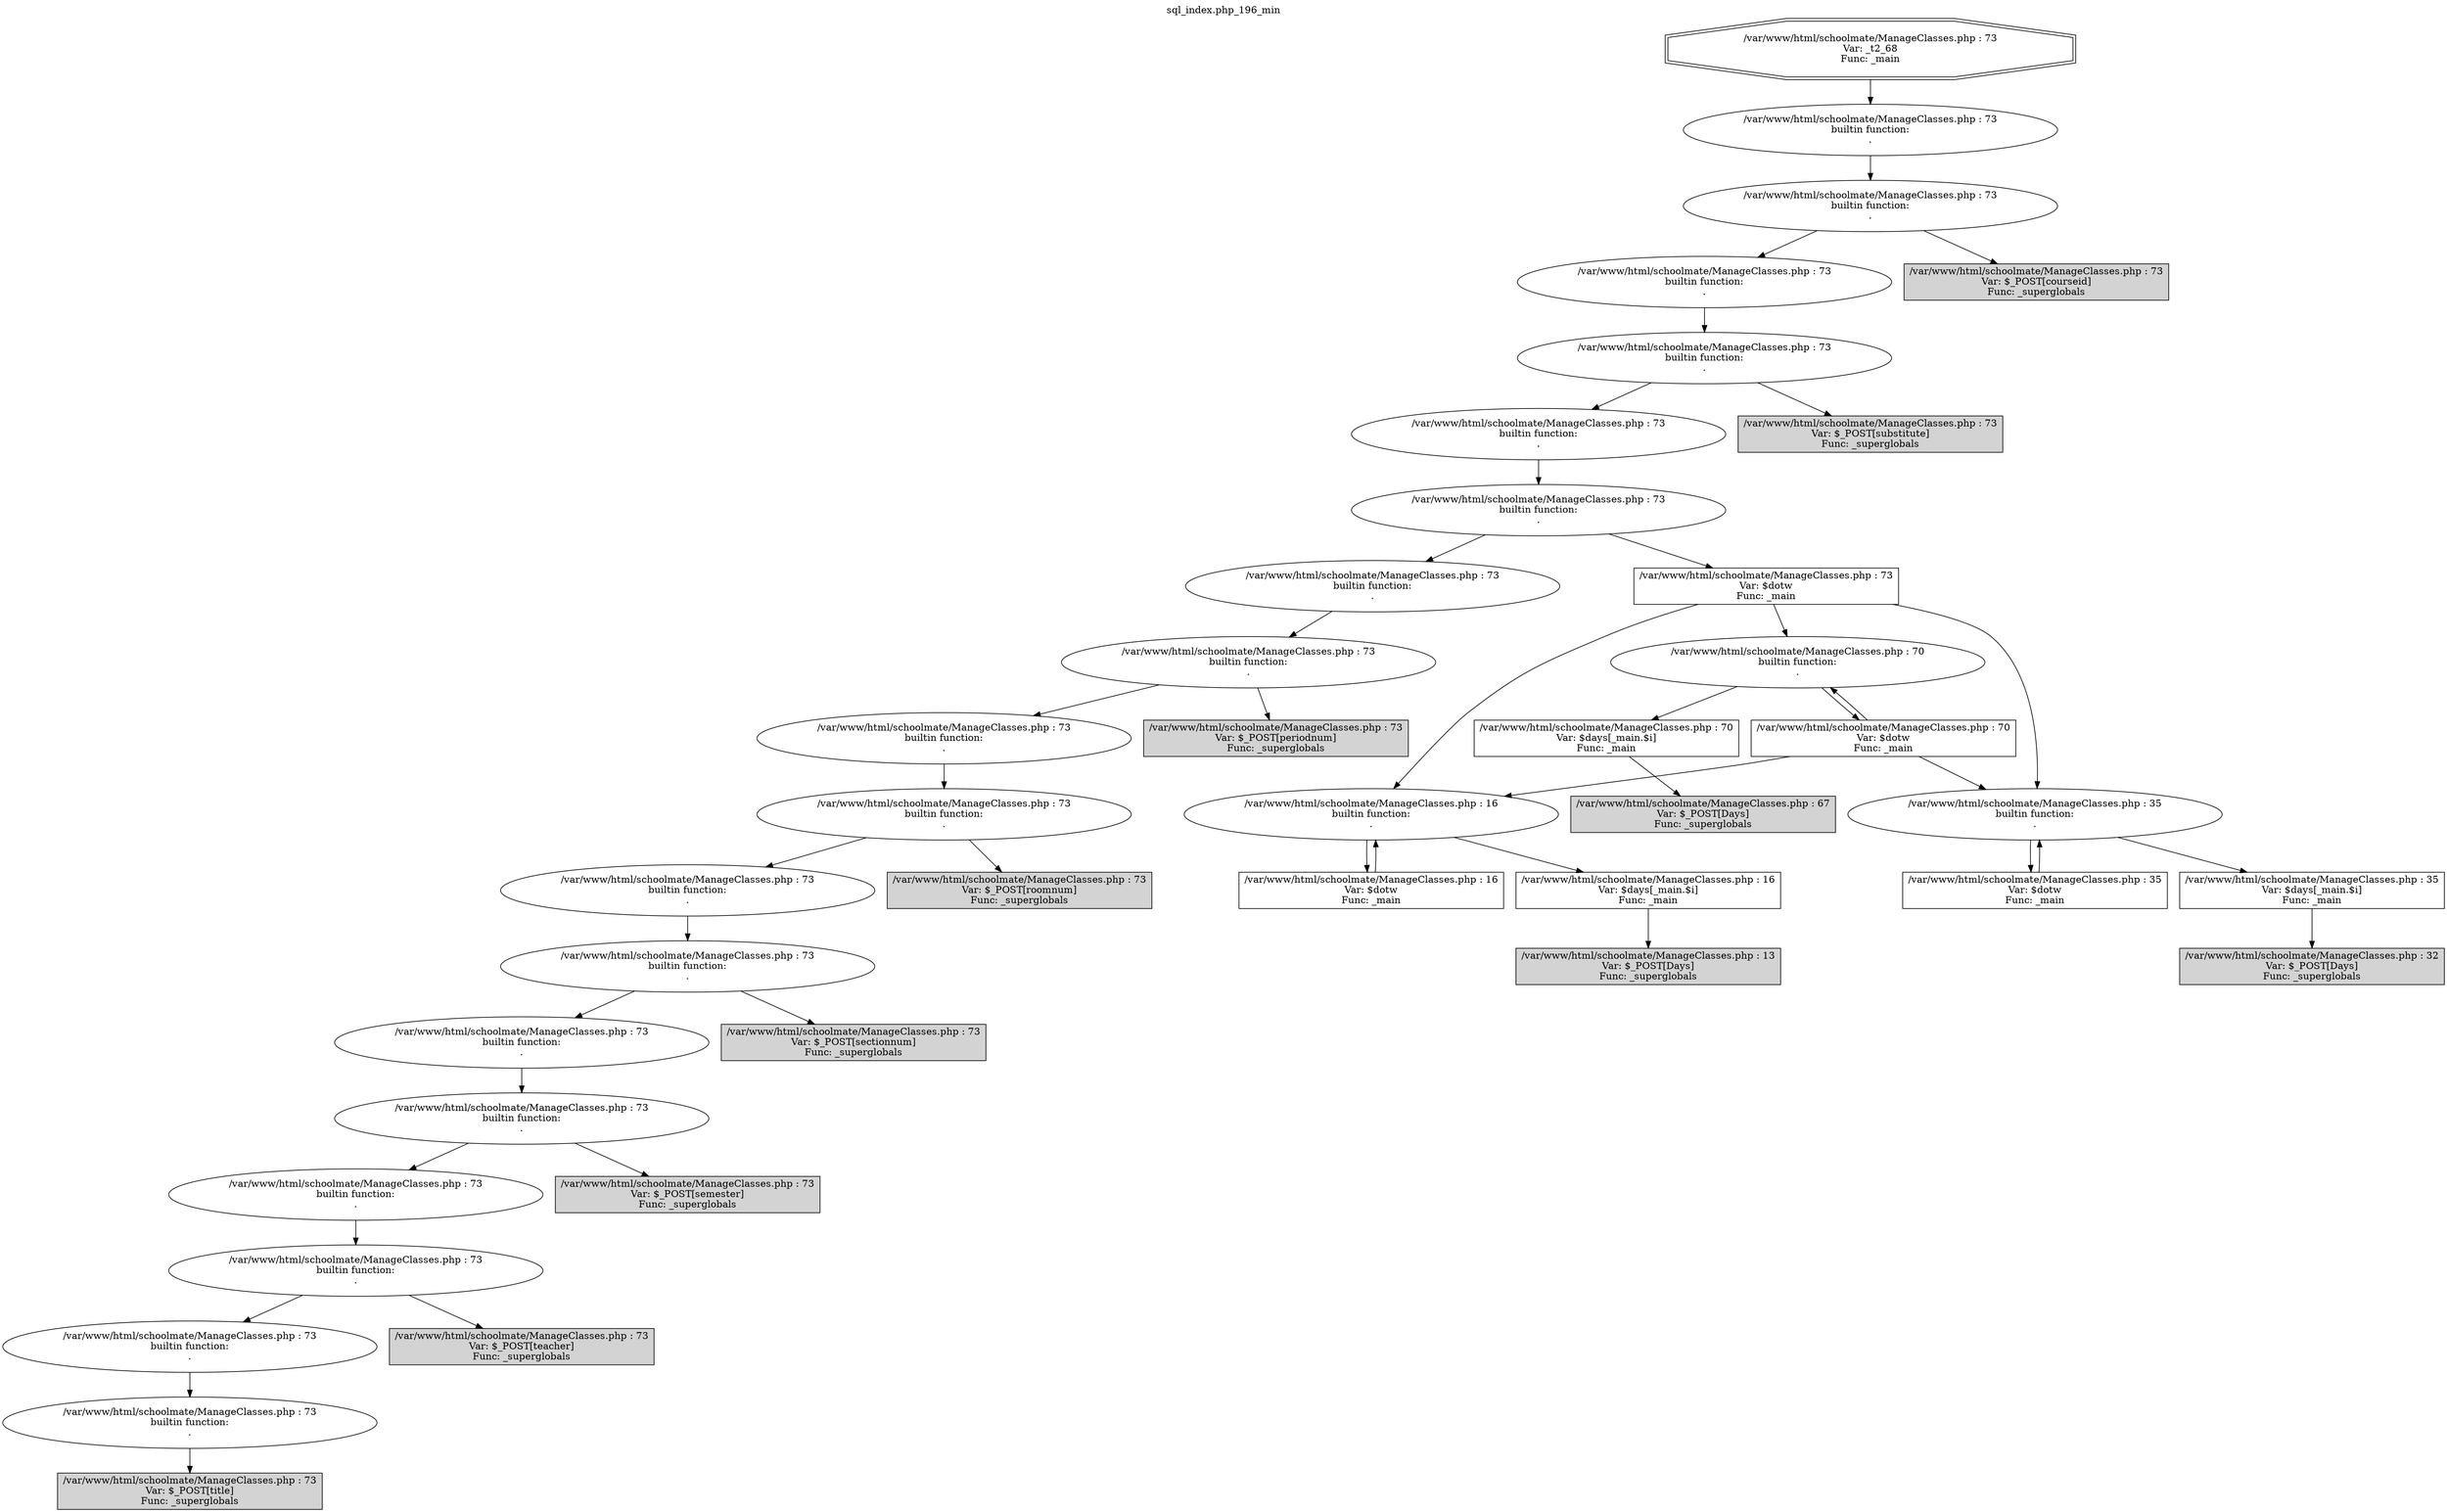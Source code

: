 digraph cfg {
  label="sql_index.php_196_min";
  labelloc=t;
  n1 [shape=doubleoctagon, label="/var/www/html/schoolmate/ManageClasses.php : 73\nVar: _t2_68\nFunc: _main\n"];
  n2 [shape=ellipse, label="/var/www/html/schoolmate/ManageClasses.php : 73\nbuiltin function:\n.\n"];
  n3 [shape=ellipse, label="/var/www/html/schoolmate/ManageClasses.php : 73\nbuiltin function:\n.\n"];
  n4 [shape=ellipse, label="/var/www/html/schoolmate/ManageClasses.php : 73\nbuiltin function:\n.\n"];
  n5 [shape=ellipse, label="/var/www/html/schoolmate/ManageClasses.php : 73\nbuiltin function:\n.\n"];
  n6 [shape=ellipse, label="/var/www/html/schoolmate/ManageClasses.php : 73\nbuiltin function:\n.\n"];
  n7 [shape=ellipse, label="/var/www/html/schoolmate/ManageClasses.php : 73\nbuiltin function:\n.\n"];
  n8 [shape=ellipse, label="/var/www/html/schoolmate/ManageClasses.php : 73\nbuiltin function:\n.\n"];
  n9 [shape=ellipse, label="/var/www/html/schoolmate/ManageClasses.php : 73\nbuiltin function:\n.\n"];
  n10 [shape=ellipse, label="/var/www/html/schoolmate/ManageClasses.php : 73\nbuiltin function:\n.\n"];
  n11 [shape=ellipse, label="/var/www/html/schoolmate/ManageClasses.php : 73\nbuiltin function:\n.\n"];
  n12 [shape=ellipse, label="/var/www/html/schoolmate/ManageClasses.php : 73\nbuiltin function:\n.\n"];
  n13 [shape=ellipse, label="/var/www/html/schoolmate/ManageClasses.php : 73\nbuiltin function:\n.\n"];
  n14 [shape=ellipse, label="/var/www/html/schoolmate/ManageClasses.php : 73\nbuiltin function:\n.\n"];
  n15 [shape=ellipse, label="/var/www/html/schoolmate/ManageClasses.php : 73\nbuiltin function:\n.\n"];
  n16 [shape=ellipse, label="/var/www/html/schoolmate/ManageClasses.php : 73\nbuiltin function:\n.\n"];
  n17 [shape=ellipse, label="/var/www/html/schoolmate/ManageClasses.php : 73\nbuiltin function:\n.\n"];
  n18 [shape=ellipse, label="/var/www/html/schoolmate/ManageClasses.php : 73\nbuiltin function:\n.\n"];
  n19 [shape=ellipse, label="/var/www/html/schoolmate/ManageClasses.php : 73\nbuiltin function:\n.\n"];
  n20 [shape=box, label="/var/www/html/schoolmate/ManageClasses.php : 73\nVar: $_POST[title]\nFunc: _superglobals\n",style=filled];
  n21 [shape=box, label="/var/www/html/schoolmate/ManageClasses.php : 73\nVar: $_POST[teacher]\nFunc: _superglobals\n",style=filled];
  n22 [shape=box, label="/var/www/html/schoolmate/ManageClasses.php : 73\nVar: $_POST[semester]\nFunc: _superglobals\n",style=filled];
  n23 [shape=box, label="/var/www/html/schoolmate/ManageClasses.php : 73\nVar: $_POST[sectionnum]\nFunc: _superglobals\n",style=filled];
  n24 [shape=box, label="/var/www/html/schoolmate/ManageClasses.php : 73\nVar: $_POST[roomnum]\nFunc: _superglobals\n",style=filled];
  n25 [shape=box, label="/var/www/html/schoolmate/ManageClasses.php : 73\nVar: $_POST[periodnum]\nFunc: _superglobals\n",style=filled];
  n26 [shape=box, label="/var/www/html/schoolmate/ManageClasses.php : 73\nVar: $dotw\nFunc: _main\n"];
  n27 [shape=ellipse, label="/var/www/html/schoolmate/ManageClasses.php : 35\nbuiltin function:\n.\n"];
  n28 [shape=box, label="/var/www/html/schoolmate/ManageClasses.php : 35\nVar: $dotw\nFunc: _main\n"];
  n29 [shape=box, label="/var/www/html/schoolmate/ManageClasses.php : 35\nVar: $days[_main.$i]\nFunc: _main\n"];
  n30 [shape=box, label="/var/www/html/schoolmate/ManageClasses.php : 32\nVar: $_POST[Days]\nFunc: _superglobals\n",style=filled];
  n31 [shape=ellipse, label="/var/www/html/schoolmate/ManageClasses.php : 70\nbuiltin function:\n.\n"];
  n32 [shape=box, label="/var/www/html/schoolmate/ManageClasses.php : 70\nVar: $dotw\nFunc: _main\n"];
  n33 [shape=ellipse, label="/var/www/html/schoolmate/ManageClasses.php : 16\nbuiltin function:\n.\n"];
  n34 [shape=box, label="/var/www/html/schoolmate/ManageClasses.php : 16\nVar: $dotw\nFunc: _main\n"];
  n35 [shape=box, label="/var/www/html/schoolmate/ManageClasses.php : 16\nVar: $days[_main.$i]\nFunc: _main\n"];
  n36 [shape=box, label="/var/www/html/schoolmate/ManageClasses.php : 13\nVar: $_POST[Days]\nFunc: _superglobals\n",style=filled];
  n37 [shape=box, label="/var/www/html/schoolmate/ManageClasses.php : 70\nVar: $days[_main.$i]\nFunc: _main\n"];
  n38 [shape=box, label="/var/www/html/schoolmate/ManageClasses.php : 67\nVar: $_POST[Days]\nFunc: _superglobals\n",style=filled];
  n39 [shape=box, label="/var/www/html/schoolmate/ManageClasses.php : 73\nVar: $_POST[substitute]\nFunc: _superglobals\n",style=filled];
  n40 [shape=box, label="/var/www/html/schoolmate/ManageClasses.php : 73\nVar: $_POST[courseid]\nFunc: _superglobals\n",style=filled];
  n1 -> n2;
  n2 -> n3;
  n3 -> n4;
  n3 -> n40;
  n4 -> n5;
  n5 -> n6;
  n5 -> n39;
  n6 -> n7;
  n7 -> n8;
  n7 -> n26;
  n8 -> n9;
  n9 -> n10;
  n9 -> n25;
  n10 -> n11;
  n11 -> n12;
  n11 -> n24;
  n12 -> n13;
  n13 -> n14;
  n13 -> n23;
  n14 -> n15;
  n15 -> n16;
  n15 -> n22;
  n16 -> n17;
  n17 -> n18;
  n17 -> n21;
  n18 -> n19;
  n19 -> n20;
  n26 -> n27;
  n26 -> n31;
  n26 -> n33;
  n27 -> n28;
  n27 -> n29;
  n28 -> n27;
  n29 -> n30;
  n31 -> n32;
  n31 -> n37;
  n32 -> n27;
  n32 -> n31;
  n32 -> n33;
  n33 -> n34;
  n33 -> n35;
  n34 -> n33;
  n35 -> n36;
  n37 -> n38;
}
